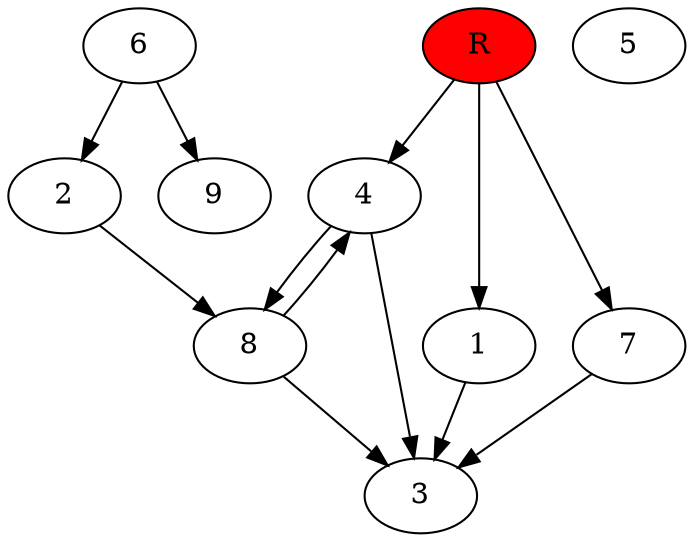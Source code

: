 digraph prb36875 {
	1
	2
	3
	4
	5
	6
	7
	8
	R [fillcolor="#ff0000" style=filled]
	1 -> 3
	2 -> 8
	4 -> 3
	4 -> 8
	6 -> 2
	6 -> 9
	7 -> 3
	8 -> 3
	8 -> 4
	R -> 1
	R -> 4
	R -> 7
}
